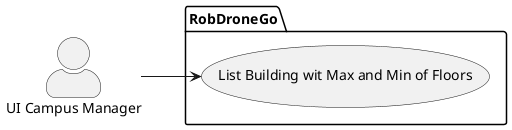 @startuml scenaryLevel1
left to right direction

skinparam actorStyle awesome

actor "UI Campus Manager" as CM

package  RobDroneGo  {
  usecase "List Building wit Max and Min of Floors" as UC2
}
CM --> UC2
@enduml
